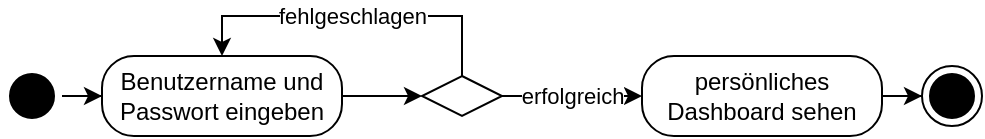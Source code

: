 <mxfile version="14.2.7" type="device"><diagram id="5fb4xO4BIcO4pUb6kLZk" name="Page-1"><mxGraphModel dx="990" dy="595" grid="1" gridSize="10" guides="1" tooltips="1" connect="1" arrows="1" fold="1" page="1" pageScale="1" pageWidth="827" pageHeight="1169" math="0" shadow="0"><root><mxCell id="0"/><mxCell id="1" parent="0"/><mxCell id="m99Cb4JetlO9LSxgqVDR-12" style="edgeStyle=orthogonalEdgeStyle;rounded=0;orthogonalLoop=1;jettySize=auto;html=1;entryX=0;entryY=0.5;entryDx=0;entryDy=0;strokeColor=#000000;" edge="1" parent="1" source="m99Cb4JetlO9LSxgqVDR-1" target="m99Cb4JetlO9LSxgqVDR-3"><mxGeometry relative="1" as="geometry"/></mxCell><mxCell id="m99Cb4JetlO9LSxgqVDR-1" value="" style="ellipse;html=1;shape=startState;fillColor=#000000;" vertex="1" parent="1"><mxGeometry x="170" y="215" width="30" height="30" as="geometry"/></mxCell><mxCell id="m99Cb4JetlO9LSxgqVDR-9" style="edgeStyle=orthogonalEdgeStyle;rounded=0;orthogonalLoop=1;jettySize=auto;html=1;strokeColor=#000000;" edge="1" parent="1" source="m99Cb4JetlO9LSxgqVDR-3" target="m99Cb4JetlO9LSxgqVDR-5"><mxGeometry relative="1" as="geometry"/></mxCell><mxCell id="m99Cb4JetlO9LSxgqVDR-3" value="Benutzername und Passwort eingeben" style="rounded=1;whiteSpace=wrap;html=1;arcSize=40;fontColor=#000000;fillColor=none;" vertex="1" parent="1"><mxGeometry x="220" y="210" width="120" height="40" as="geometry"/></mxCell><mxCell id="m99Cb4JetlO9LSxgqVDR-10" value="fehlgeschlagen" style="edgeStyle=orthogonalEdgeStyle;rounded=0;orthogonalLoop=1;jettySize=auto;html=1;entryX=0.5;entryY=0;entryDx=0;entryDy=0;strokeColor=#000000;" edge="1" parent="1" source="m99Cb4JetlO9LSxgqVDR-5" target="m99Cb4JetlO9LSxgqVDR-3"><mxGeometry relative="1" as="geometry"><Array as="points"><mxPoint x="400" y="190"/><mxPoint x="280" y="190"/></Array></mxGeometry></mxCell><mxCell id="m99Cb4JetlO9LSxgqVDR-11" value="erfolgreich" style="edgeStyle=orthogonalEdgeStyle;rounded=0;orthogonalLoop=1;jettySize=auto;html=1;entryX=0;entryY=0.5;entryDx=0;entryDy=0;strokeColor=#000000;" edge="1" parent="1" source="m99Cb4JetlO9LSxgqVDR-5" target="m99Cb4JetlO9LSxgqVDR-13"><mxGeometry relative="1" as="geometry"><mxPoint x="510" y="230" as="targetPoint"/></mxGeometry></mxCell><mxCell id="m99Cb4JetlO9LSxgqVDR-5" value="" style="rhombus;whiteSpace=wrap;html=1;fillColor=none;" vertex="1" parent="1"><mxGeometry x="380" y="220" width="40" height="20" as="geometry"/></mxCell><mxCell id="m99Cb4JetlO9LSxgqVDR-15" style="edgeStyle=orthogonalEdgeStyle;rounded=0;orthogonalLoop=1;jettySize=auto;html=1;entryX=0;entryY=0.5;entryDx=0;entryDy=0;strokeColor=#000000;" edge="1" parent="1" source="m99Cb4JetlO9LSxgqVDR-13" target="m99Cb4JetlO9LSxgqVDR-14"><mxGeometry relative="1" as="geometry"/></mxCell><mxCell id="m99Cb4JetlO9LSxgqVDR-13" value="persönliches Dashboard sehen" style="rounded=1;whiteSpace=wrap;html=1;arcSize=40;fontColor=#000000;fillColor=none;" vertex="1" parent="1"><mxGeometry x="490" y="210" width="120" height="40" as="geometry"/></mxCell><mxCell id="m99Cb4JetlO9LSxgqVDR-14" value="" style="ellipse;html=1;shape=endState;fillColor=#000000;" vertex="1" parent="1"><mxGeometry x="630" y="215" width="30" height="30" as="geometry"/></mxCell></root></mxGraphModel></diagram></mxfile>